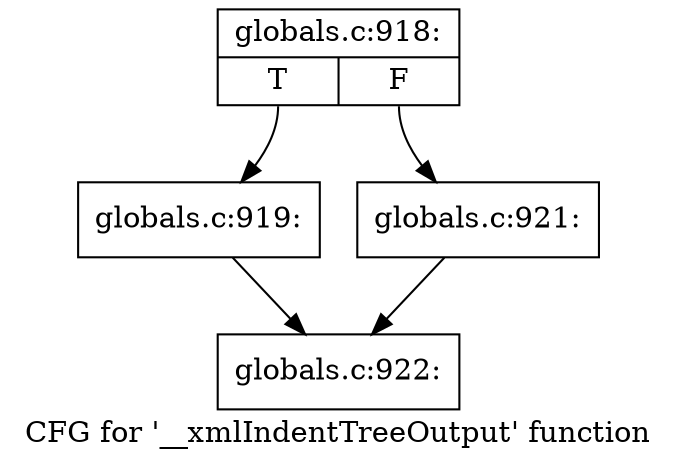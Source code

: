 digraph "CFG for '__xmlIndentTreeOutput' function" {
	label="CFG for '__xmlIndentTreeOutput' function";

	Node0x4ac7620 [shape=record,label="{globals.c:918:|{<s0>T|<s1>F}}"];
	Node0x4ac7620:s0 -> Node0x4a6cc70;
	Node0x4ac7620:s1 -> Node0x4ac8290;
	Node0x4a6cc70 [shape=record,label="{globals.c:919:}"];
	Node0x4a6cc70 -> Node0x4ac75d0;
	Node0x4ac8290 [shape=record,label="{globals.c:921:}"];
	Node0x4ac8290 -> Node0x4ac75d0;
	Node0x4ac75d0 [shape=record,label="{globals.c:922:}"];
}
